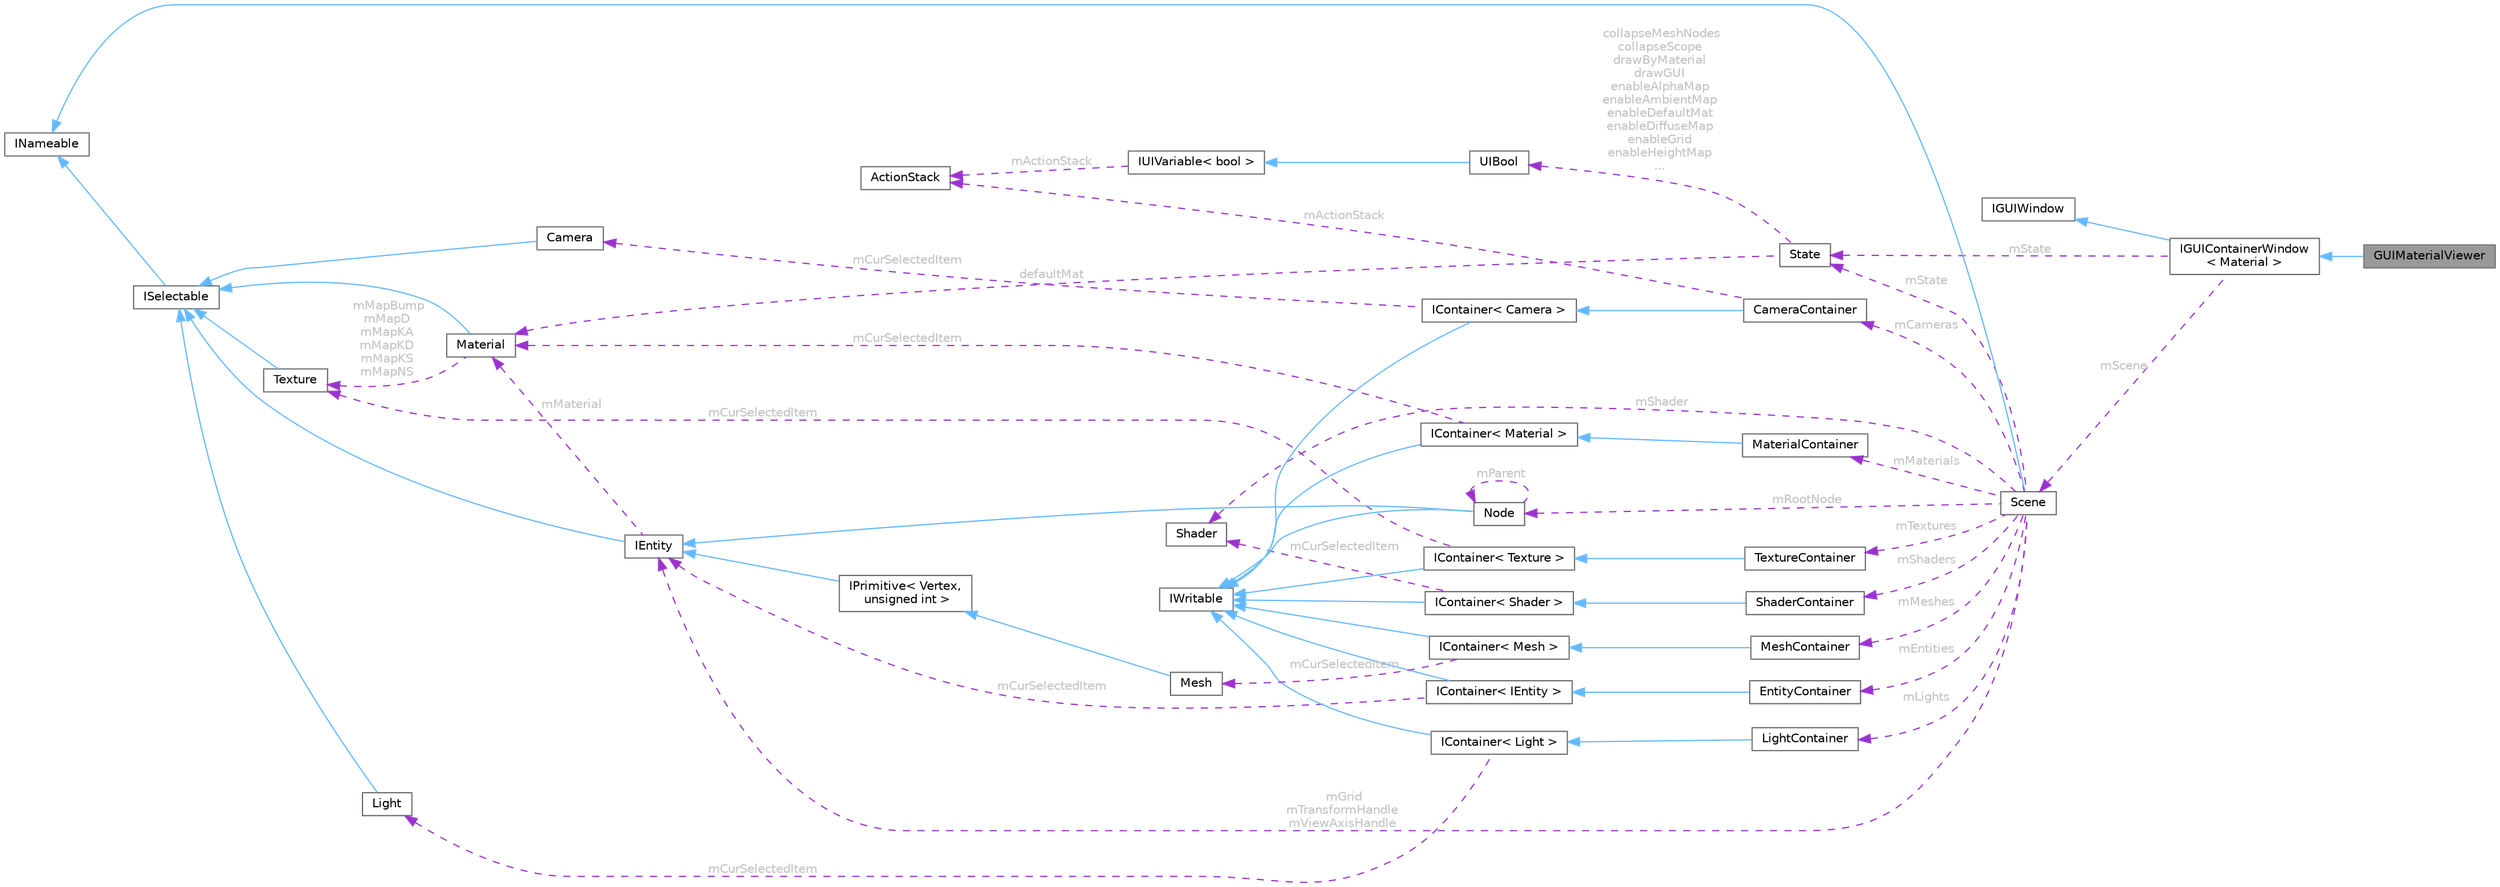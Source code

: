 digraph "GUIMaterialViewer"
{
 // LATEX_PDF_SIZE
  bgcolor="transparent";
  edge [fontname=Helvetica,fontsize=10,labelfontname=Helvetica,labelfontsize=10];
  node [fontname=Helvetica,fontsize=10,shape=box,height=0.2,width=0.4];
  rankdir="LR";
  Node1 [id="Node000001",label="GUIMaterialViewer",height=0.2,width=0.4,color="gray40", fillcolor="grey60", style="filled", fontcolor="black",tooltip=" "];
  Node2 -> Node1 [id="edge1_Node000001_Node000002",dir="back",color="steelblue1",style="solid",tooltip=" "];
  Node2 [id="Node000002",label="IGUIContainerWindow\l\< Material \>",height=0.2,width=0.4,color="gray40", fillcolor="white", style="filled",URL="$class_i_g_u_i_container_window.html",tooltip=" "];
  Node3 -> Node2 [id="edge2_Node000002_Node000003",dir="back",color="steelblue1",style="solid",tooltip=" "];
  Node3 [id="Node000003",label="IGUIWindow",height=0.2,width=0.4,color="gray40", fillcolor="white", style="filled",URL="$class_i_g_u_i_window.html",tooltip=" "];
  Node4 -> Node2 [id="edge3_Node000002_Node000004",dir="back",color="darkorchid3",style="dashed",tooltip=" ",label=" mState",fontcolor="grey" ];
  Node4 [id="Node000004",label="State",height=0.2,width=0.4,color="gray40", fillcolor="white", style="filled",URL="$class_state.html",tooltip=" "];
  Node5 -> Node4 [id="edge4_Node000004_Node000005",dir="back",color="darkorchid3",style="dashed",tooltip=" ",label=" collapseMeshNodes\ncollapseScope\ndrawByMaterial\ndrawGUI\nenableAlphaMap\nenableAmbientMap\nenableDefaultMat\nenableDiffuseMap\nenableGrid\nenableHeightMap\n...",fontcolor="grey" ];
  Node5 [id="Node000005",label="UIBool",height=0.2,width=0.4,color="gray40", fillcolor="white", style="filled",URL="$class_u_i_bool.html",tooltip="A boolean that can be directly displayed and edited in the UI."];
  Node6 -> Node5 [id="edge5_Node000005_Node000006",dir="back",color="steelblue1",style="solid",tooltip=" "];
  Node6 [id="Node000006",label="IUIVariable\< bool \>",height=0.2,width=0.4,color="gray40", fillcolor="white", style="filled",URL="$class_i_u_i_variable.html",tooltip=" "];
  Node7 -> Node6 [id="edge6_Node000006_Node000007",dir="back",color="darkorchid3",style="dashed",tooltip=" ",label=" mActionStack",fontcolor="grey" ];
  Node7 [id="Node000007",label="ActionStack",height=0.2,width=0.4,color="gray40", fillcolor="white", style="filled",URL="$class_action_stack.html",tooltip="Class that keeps track of all commands that have been run. Allows functionality for undo/redo."];
  Node8 -> Node4 [id="edge7_Node000004_Node000008",dir="back",color="darkorchid3",style="dashed",tooltip=" ",label=" defaultMat",fontcolor="grey" ];
  Node8 [id="Node000008",label="Material",height=0.2,width=0.4,color="gray40", fillcolor="white", style="filled",URL="$class_material.html",tooltip="Class that stores all texture and render information for a material."];
  Node9 -> Node8 [id="edge8_Node000008_Node000009",dir="back",color="steelblue1",style="solid",tooltip=" "];
  Node9 [id="Node000009",label="ISelectable",height=0.2,width=0.4,color="gray40", fillcolor="white", style="filled",URL="$class_i_selectable.html",tooltip="Interface for all items that can be selected to be viewed in the inspector."];
  Node10 -> Node9 [id="edge9_Node000009_Node000010",dir="back",color="steelblue1",style="solid",tooltip=" "];
  Node10 [id="Node000010",label="INameable",height=0.2,width=0.4,color="gray40", fillcolor="white", style="filled",URL="$class_i_nameable.html",tooltip="An object that keeps track of its name and scope."];
  Node11 -> Node8 [id="edge10_Node000008_Node000011",dir="back",color="darkorchid3",style="dashed",tooltip=" ",label=" mMapBump\nmMapD\nmMapKA\nmMapKD\nmMapKS\nmMapNS",fontcolor="grey" ];
  Node11 [id="Node000011",label="Texture",height=0.2,width=0.4,color="gray40", fillcolor="white", style="filled",URL="$struct_texture.html",tooltip="A structure that stores a texture file that has been read into the OpenGL context."];
  Node9 -> Node11 [id="edge11_Node000011_Node000009",dir="back",color="steelblue1",style="solid",tooltip=" "];
  Node12 -> Node2 [id="edge12_Node000002_Node000012",dir="back",color="darkorchid3",style="dashed",tooltip=" ",label=" mScene",fontcolor="grey" ];
  Node12 [id="Node000012",label="Scene",height=0.2,width=0.4,color="gray40", fillcolor="white", style="filled",URL="$class_scene.html",tooltip=" "];
  Node10 -> Node12 [id="edge13_Node000012_Node000010",dir="back",color="steelblue1",style="solid",tooltip=" "];
  Node13 -> Node12 [id="edge14_Node000012_Node000013",dir="back",color="darkorchid3",style="dashed",tooltip=" ",label=" mGrid\nmTransformHandle\nmViewAxisHandle",fontcolor="grey" ];
  Node13 [id="Node000013",label="IEntity",height=0.2,width=0.4,color="gray40", fillcolor="white", style="filled",URL="$class_i_entity.html",tooltip=" "];
  Node9 -> Node13 [id="edge15_Node000013_Node000009",dir="back",color="steelblue1",style="solid",tooltip=" "];
  Node8 -> Node13 [id="edge16_Node000013_Node000008",dir="back",color="darkorchid3",style="dashed",tooltip=" ",label=" mMaterial",fontcolor="grey" ];
  Node14 -> Node12 [id="edge17_Node000012_Node000014",dir="back",color="darkorchid3",style="dashed",tooltip=" ",label=" mShader",fontcolor="grey" ];
  Node14 [id="Node000014",label="Shader",height=0.2,width=0.4,color="gray40", fillcolor="white", style="filled",URL="$class_shader.html",tooltip=" "];
  Node15 -> Node12 [id="edge18_Node000012_Node000015",dir="back",color="darkorchid3",style="dashed",tooltip=" ",label=" mRootNode",fontcolor="grey" ];
  Node15 [id="Node000015",label="Node",height=0.2,width=0.4,color="gray40", fillcolor="white", style="filled",URL="$class_node.html",tooltip="Node used to group together other nodes and meshes in a scene."];
  Node13 -> Node15 [id="edge19_Node000015_Node000013",dir="back",color="steelblue1",style="solid",tooltip=" "];
  Node16 -> Node15 [id="edge20_Node000015_Node000016",dir="back",color="steelblue1",style="solid",tooltip=" "];
  Node16 [id="Node000016",label="IWritable",height=0.2,width=0.4,color="gray40", fillcolor="white", style="filled",URL="$class_i_writable.html",tooltip=" "];
  Node15 -> Node15 [id="edge21_Node000015_Node000015",dir="back",color="darkorchid3",style="dashed",tooltip=" ",label=" mParent",fontcolor="grey" ];
  Node4 -> Node12 [id="edge22_Node000012_Node000004",dir="back",color="darkorchid3",style="dashed",tooltip=" ",label=" mState",fontcolor="grey" ];
  Node17 -> Node12 [id="edge23_Node000012_Node000017",dir="back",color="darkorchid3",style="dashed",tooltip=" ",label=" mTextures",fontcolor="grey" ];
  Node17 [id="Node000017",label="TextureContainer",height=0.2,width=0.4,color="gray40", fillcolor="white", style="filled",URL="$class_texture_container.html",tooltip=" "];
  Node18 -> Node17 [id="edge24_Node000017_Node000018",dir="back",color="steelblue1",style="solid",tooltip=" "];
  Node18 [id="Node000018",label="IContainer\< Texture \>",height=0.2,width=0.4,color="gray40", fillcolor="white", style="filled",URL="$class_i_container.html",tooltip=" "];
  Node16 -> Node18 [id="edge25_Node000018_Node000016",dir="back",color="steelblue1",style="solid",tooltip=" "];
  Node11 -> Node18 [id="edge26_Node000018_Node000011",dir="back",color="darkorchid3",style="dashed",tooltip=" ",label=" mCurSelectedItem",fontcolor="grey" ];
  Node19 -> Node12 [id="edge27_Node000012_Node000019",dir="back",color="darkorchid3",style="dashed",tooltip=" ",label=" mMaterials",fontcolor="grey" ];
  Node19 [id="Node000019",label="MaterialContainer",height=0.2,width=0.4,color="gray40", fillcolor="white", style="filled",URL="$class_material_container.html",tooltip=" "];
  Node20 -> Node19 [id="edge28_Node000019_Node000020",dir="back",color="steelblue1",style="solid",tooltip=" "];
  Node20 [id="Node000020",label="IContainer\< Material \>",height=0.2,width=0.4,color="gray40", fillcolor="white", style="filled",URL="$class_i_container.html",tooltip=" "];
  Node16 -> Node20 [id="edge29_Node000020_Node000016",dir="back",color="steelblue1",style="solid",tooltip=" "];
  Node8 -> Node20 [id="edge30_Node000020_Node000008",dir="back",color="darkorchid3",style="dashed",tooltip=" ",label=" mCurSelectedItem",fontcolor="grey" ];
  Node21 -> Node12 [id="edge31_Node000012_Node000021",dir="back",color="darkorchid3",style="dashed",tooltip=" ",label=" mLights",fontcolor="grey" ];
  Node21 [id="Node000021",label="LightContainer",height=0.2,width=0.4,color="gray40", fillcolor="white", style="filled",URL="$class_light_container.html",tooltip=" "];
  Node22 -> Node21 [id="edge32_Node000021_Node000022",dir="back",color="steelblue1",style="solid",tooltip=" "];
  Node22 [id="Node000022",label="IContainer\< Light \>",height=0.2,width=0.4,color="gray40", fillcolor="white", style="filled",URL="$class_i_container.html",tooltip=" "];
  Node16 -> Node22 [id="edge33_Node000022_Node000016",dir="back",color="steelblue1",style="solid",tooltip=" "];
  Node23 -> Node22 [id="edge34_Node000022_Node000023",dir="back",color="darkorchid3",style="dashed",tooltip=" ",label=" mCurSelectedItem",fontcolor="grey" ];
  Node23 [id="Node000023",label="Light",height=0.2,width=0.4,color="gray40", fillcolor="white", style="filled",URL="$class_light.html",tooltip=" "];
  Node9 -> Node23 [id="edge35_Node000023_Node000009",dir="back",color="steelblue1",style="solid",tooltip=" "];
  Node24 -> Node12 [id="edge36_Node000012_Node000024",dir="back",color="darkorchid3",style="dashed",tooltip=" ",label=" mCameras",fontcolor="grey" ];
  Node24 [id="Node000024",label="CameraContainer",height=0.2,width=0.4,color="gray40", fillcolor="white", style="filled",URL="$class_camera_container.html",tooltip=" "];
  Node25 -> Node24 [id="edge37_Node000024_Node000025",dir="back",color="steelblue1",style="solid",tooltip=" "];
  Node25 [id="Node000025",label="IContainer\< Camera \>",height=0.2,width=0.4,color="gray40", fillcolor="white", style="filled",URL="$class_i_container.html",tooltip=" "];
  Node16 -> Node25 [id="edge38_Node000025_Node000016",dir="back",color="steelblue1",style="solid",tooltip=" "];
  Node26 -> Node25 [id="edge39_Node000025_Node000026",dir="back",color="darkorchid3",style="dashed",tooltip=" ",label=" mCurSelectedItem",fontcolor="grey" ];
  Node26 [id="Node000026",label="Camera",height=0.2,width=0.4,color="gray40", fillcolor="white", style="filled",URL="$class_camera.html",tooltip=" "];
  Node9 -> Node26 [id="edge40_Node000026_Node000009",dir="back",color="steelblue1",style="solid",tooltip=" "];
  Node7 -> Node24 [id="edge41_Node000024_Node000007",dir="back",color="darkorchid3",style="dashed",tooltip=" ",label=" mActionStack",fontcolor="grey" ];
  Node27 -> Node12 [id="edge42_Node000012_Node000027",dir="back",color="darkorchid3",style="dashed",tooltip=" ",label=" mShaders",fontcolor="grey" ];
  Node27 [id="Node000027",label="ShaderContainer",height=0.2,width=0.4,color="gray40", fillcolor="white", style="filled",URL="$class_shader_container.html",tooltip=" "];
  Node28 -> Node27 [id="edge43_Node000027_Node000028",dir="back",color="steelblue1",style="solid",tooltip=" "];
  Node28 [id="Node000028",label="IContainer\< Shader \>",height=0.2,width=0.4,color="gray40", fillcolor="white", style="filled",URL="$class_i_container.html",tooltip=" "];
  Node16 -> Node28 [id="edge44_Node000028_Node000016",dir="back",color="steelblue1",style="solid",tooltip=" "];
  Node14 -> Node28 [id="edge45_Node000028_Node000014",dir="back",color="darkorchid3",style="dashed",tooltip=" ",label=" mCurSelectedItem",fontcolor="grey" ];
  Node29 -> Node12 [id="edge46_Node000012_Node000029",dir="back",color="darkorchid3",style="dashed",tooltip=" ",label=" mMeshes",fontcolor="grey" ];
  Node29 [id="Node000029",label="MeshContainer",height=0.2,width=0.4,color="gray40", fillcolor="white", style="filled",URL="$class_mesh_container.html",tooltip=" "];
  Node30 -> Node29 [id="edge47_Node000029_Node000030",dir="back",color="steelblue1",style="solid",tooltip=" "];
  Node30 [id="Node000030",label="IContainer\< Mesh \>",height=0.2,width=0.4,color="gray40", fillcolor="white", style="filled",URL="$class_i_container.html",tooltip=" "];
  Node16 -> Node30 [id="edge48_Node000030_Node000016",dir="back",color="steelblue1",style="solid",tooltip=" "];
  Node31 -> Node30 [id="edge49_Node000030_Node000031",dir="back",color="darkorchid3",style="dashed",tooltip=" ",label=" mCurSelectedItem",fontcolor="grey" ];
  Node31 [id="Node000031",label="Mesh",height=0.2,width=0.4,color="gray40", fillcolor="white", style="filled",URL="$class_mesh.html",tooltip=" "];
  Node32 -> Node31 [id="edge50_Node000031_Node000032",dir="back",color="steelblue1",style="solid",tooltip=" "];
  Node32 [id="Node000032",label="IPrimitive\< Vertex,\l unsigned int \>",height=0.2,width=0.4,color="gray40", fillcolor="white", style="filled",URL="$class_i_primitive.html",tooltip=" "];
  Node13 -> Node32 [id="edge51_Node000032_Node000013",dir="back",color="steelblue1",style="solid",tooltip=" "];
  Node33 -> Node12 [id="edge52_Node000012_Node000033",dir="back",color="darkorchid3",style="dashed",tooltip=" ",label=" mEntities",fontcolor="grey" ];
  Node33 [id="Node000033",label="EntityContainer",height=0.2,width=0.4,color="gray40", fillcolor="white", style="filled",URL="$class_entity_container.html",tooltip=" "];
  Node34 -> Node33 [id="edge53_Node000033_Node000034",dir="back",color="steelblue1",style="solid",tooltip=" "];
  Node34 [id="Node000034",label="IContainer\< IEntity \>",height=0.2,width=0.4,color="gray40", fillcolor="white", style="filled",URL="$class_i_container.html",tooltip=" "];
  Node16 -> Node34 [id="edge54_Node000034_Node000016",dir="back",color="steelblue1",style="solid",tooltip=" "];
  Node13 -> Node34 [id="edge55_Node000034_Node000013",dir="back",color="darkorchid3",style="dashed",tooltip=" ",label=" mCurSelectedItem",fontcolor="grey" ];
}
